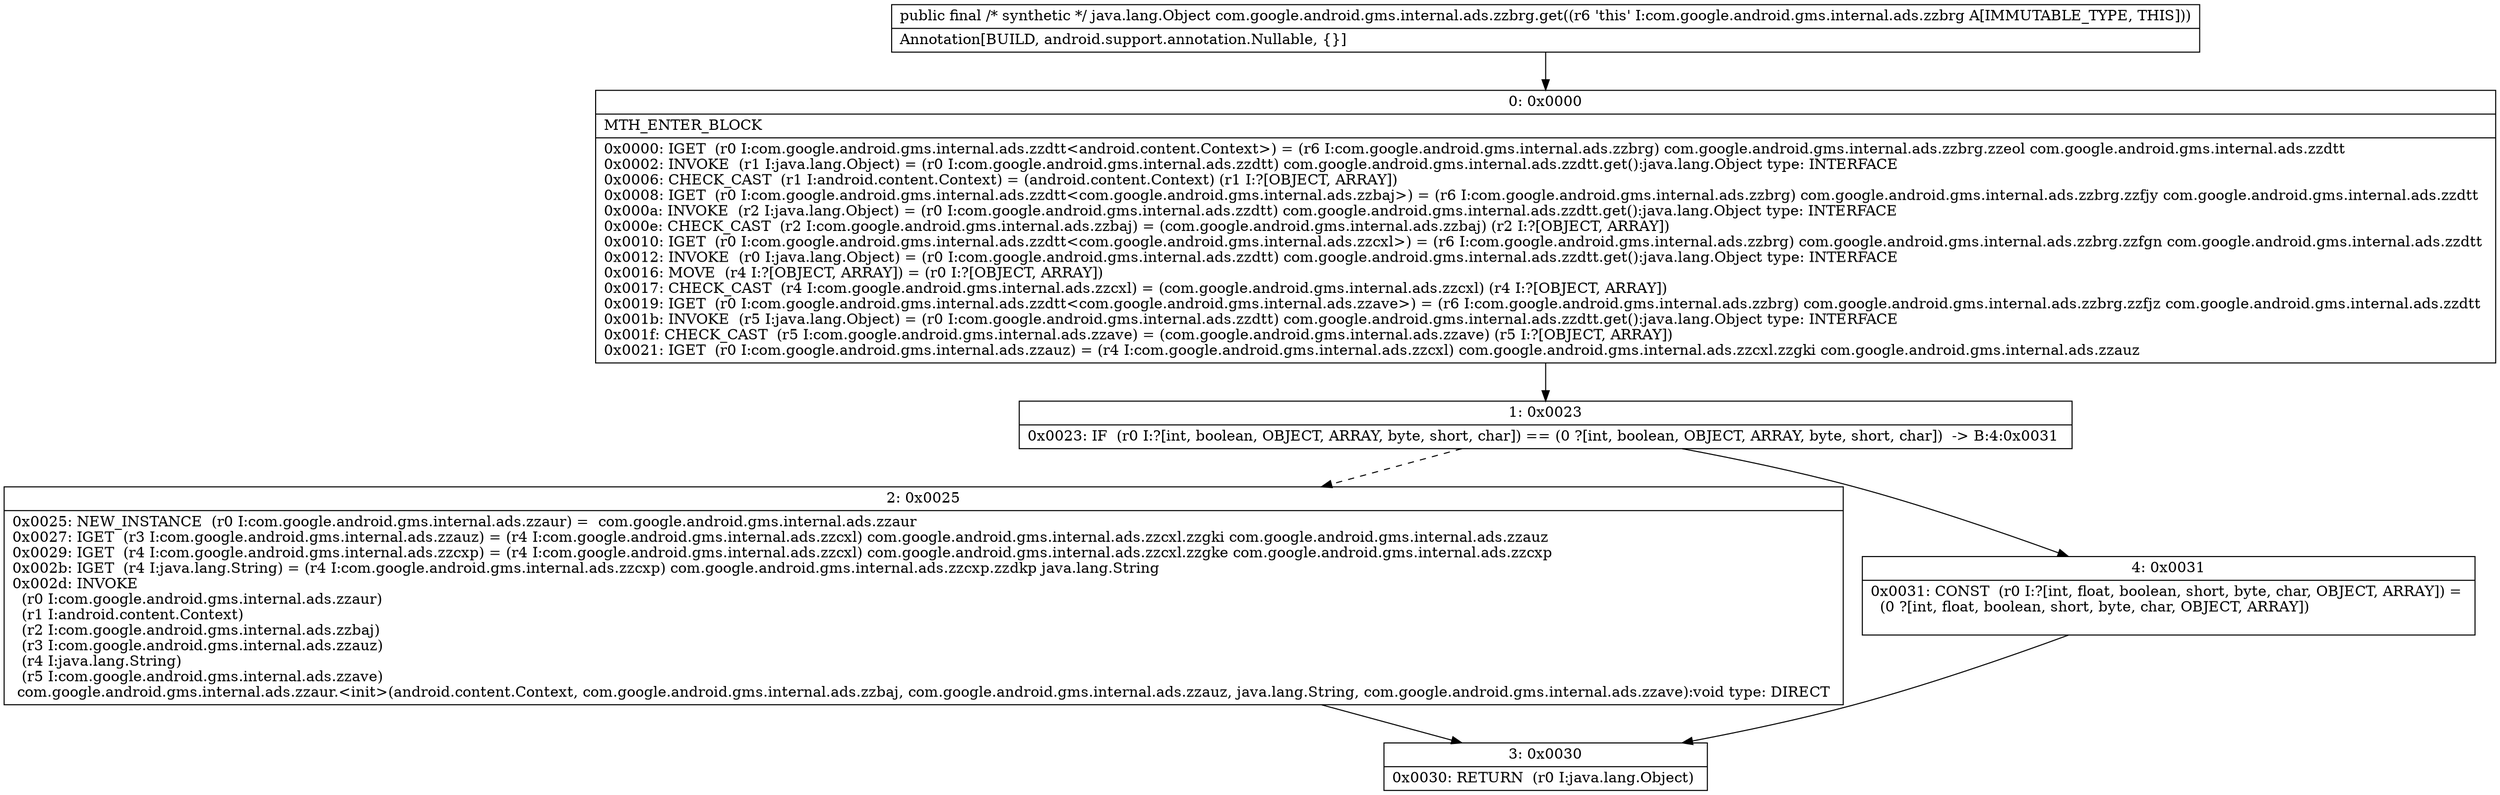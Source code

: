 digraph "CFG forcom.google.android.gms.internal.ads.zzbrg.get()Ljava\/lang\/Object;" {
Node_0 [shape=record,label="{0\:\ 0x0000|MTH_ENTER_BLOCK\l|0x0000: IGET  (r0 I:com.google.android.gms.internal.ads.zzdtt\<android.content.Context\>) = (r6 I:com.google.android.gms.internal.ads.zzbrg) com.google.android.gms.internal.ads.zzbrg.zzeol com.google.android.gms.internal.ads.zzdtt \l0x0002: INVOKE  (r1 I:java.lang.Object) = (r0 I:com.google.android.gms.internal.ads.zzdtt) com.google.android.gms.internal.ads.zzdtt.get():java.lang.Object type: INTERFACE \l0x0006: CHECK_CAST  (r1 I:android.content.Context) = (android.content.Context) (r1 I:?[OBJECT, ARRAY]) \l0x0008: IGET  (r0 I:com.google.android.gms.internal.ads.zzdtt\<com.google.android.gms.internal.ads.zzbaj\>) = (r6 I:com.google.android.gms.internal.ads.zzbrg) com.google.android.gms.internal.ads.zzbrg.zzfjy com.google.android.gms.internal.ads.zzdtt \l0x000a: INVOKE  (r2 I:java.lang.Object) = (r0 I:com.google.android.gms.internal.ads.zzdtt) com.google.android.gms.internal.ads.zzdtt.get():java.lang.Object type: INTERFACE \l0x000e: CHECK_CAST  (r2 I:com.google.android.gms.internal.ads.zzbaj) = (com.google.android.gms.internal.ads.zzbaj) (r2 I:?[OBJECT, ARRAY]) \l0x0010: IGET  (r0 I:com.google.android.gms.internal.ads.zzdtt\<com.google.android.gms.internal.ads.zzcxl\>) = (r6 I:com.google.android.gms.internal.ads.zzbrg) com.google.android.gms.internal.ads.zzbrg.zzfgn com.google.android.gms.internal.ads.zzdtt \l0x0012: INVOKE  (r0 I:java.lang.Object) = (r0 I:com.google.android.gms.internal.ads.zzdtt) com.google.android.gms.internal.ads.zzdtt.get():java.lang.Object type: INTERFACE \l0x0016: MOVE  (r4 I:?[OBJECT, ARRAY]) = (r0 I:?[OBJECT, ARRAY]) \l0x0017: CHECK_CAST  (r4 I:com.google.android.gms.internal.ads.zzcxl) = (com.google.android.gms.internal.ads.zzcxl) (r4 I:?[OBJECT, ARRAY]) \l0x0019: IGET  (r0 I:com.google.android.gms.internal.ads.zzdtt\<com.google.android.gms.internal.ads.zzave\>) = (r6 I:com.google.android.gms.internal.ads.zzbrg) com.google.android.gms.internal.ads.zzbrg.zzfjz com.google.android.gms.internal.ads.zzdtt \l0x001b: INVOKE  (r5 I:java.lang.Object) = (r0 I:com.google.android.gms.internal.ads.zzdtt) com.google.android.gms.internal.ads.zzdtt.get():java.lang.Object type: INTERFACE \l0x001f: CHECK_CAST  (r5 I:com.google.android.gms.internal.ads.zzave) = (com.google.android.gms.internal.ads.zzave) (r5 I:?[OBJECT, ARRAY]) \l0x0021: IGET  (r0 I:com.google.android.gms.internal.ads.zzauz) = (r4 I:com.google.android.gms.internal.ads.zzcxl) com.google.android.gms.internal.ads.zzcxl.zzgki com.google.android.gms.internal.ads.zzauz \l}"];
Node_1 [shape=record,label="{1\:\ 0x0023|0x0023: IF  (r0 I:?[int, boolean, OBJECT, ARRAY, byte, short, char]) == (0 ?[int, boolean, OBJECT, ARRAY, byte, short, char])  \-\> B:4:0x0031 \l}"];
Node_2 [shape=record,label="{2\:\ 0x0025|0x0025: NEW_INSTANCE  (r0 I:com.google.android.gms.internal.ads.zzaur) =  com.google.android.gms.internal.ads.zzaur \l0x0027: IGET  (r3 I:com.google.android.gms.internal.ads.zzauz) = (r4 I:com.google.android.gms.internal.ads.zzcxl) com.google.android.gms.internal.ads.zzcxl.zzgki com.google.android.gms.internal.ads.zzauz \l0x0029: IGET  (r4 I:com.google.android.gms.internal.ads.zzcxp) = (r4 I:com.google.android.gms.internal.ads.zzcxl) com.google.android.gms.internal.ads.zzcxl.zzgke com.google.android.gms.internal.ads.zzcxp \l0x002b: IGET  (r4 I:java.lang.String) = (r4 I:com.google.android.gms.internal.ads.zzcxp) com.google.android.gms.internal.ads.zzcxp.zzdkp java.lang.String \l0x002d: INVOKE  \l  (r0 I:com.google.android.gms.internal.ads.zzaur)\l  (r1 I:android.content.Context)\l  (r2 I:com.google.android.gms.internal.ads.zzbaj)\l  (r3 I:com.google.android.gms.internal.ads.zzauz)\l  (r4 I:java.lang.String)\l  (r5 I:com.google.android.gms.internal.ads.zzave)\l com.google.android.gms.internal.ads.zzaur.\<init\>(android.content.Context, com.google.android.gms.internal.ads.zzbaj, com.google.android.gms.internal.ads.zzauz, java.lang.String, com.google.android.gms.internal.ads.zzave):void type: DIRECT \l}"];
Node_3 [shape=record,label="{3\:\ 0x0030|0x0030: RETURN  (r0 I:java.lang.Object) \l}"];
Node_4 [shape=record,label="{4\:\ 0x0031|0x0031: CONST  (r0 I:?[int, float, boolean, short, byte, char, OBJECT, ARRAY]) = \l  (0 ?[int, float, boolean, short, byte, char, OBJECT, ARRAY])\l \l}"];
MethodNode[shape=record,label="{public final \/* synthetic *\/ java.lang.Object com.google.android.gms.internal.ads.zzbrg.get((r6 'this' I:com.google.android.gms.internal.ads.zzbrg A[IMMUTABLE_TYPE, THIS]))  | Annotation[BUILD, android.support.annotation.Nullable, \{\}]\l}"];
MethodNode -> Node_0;
Node_0 -> Node_1;
Node_1 -> Node_2[style=dashed];
Node_1 -> Node_4;
Node_2 -> Node_3;
Node_4 -> Node_3;
}

